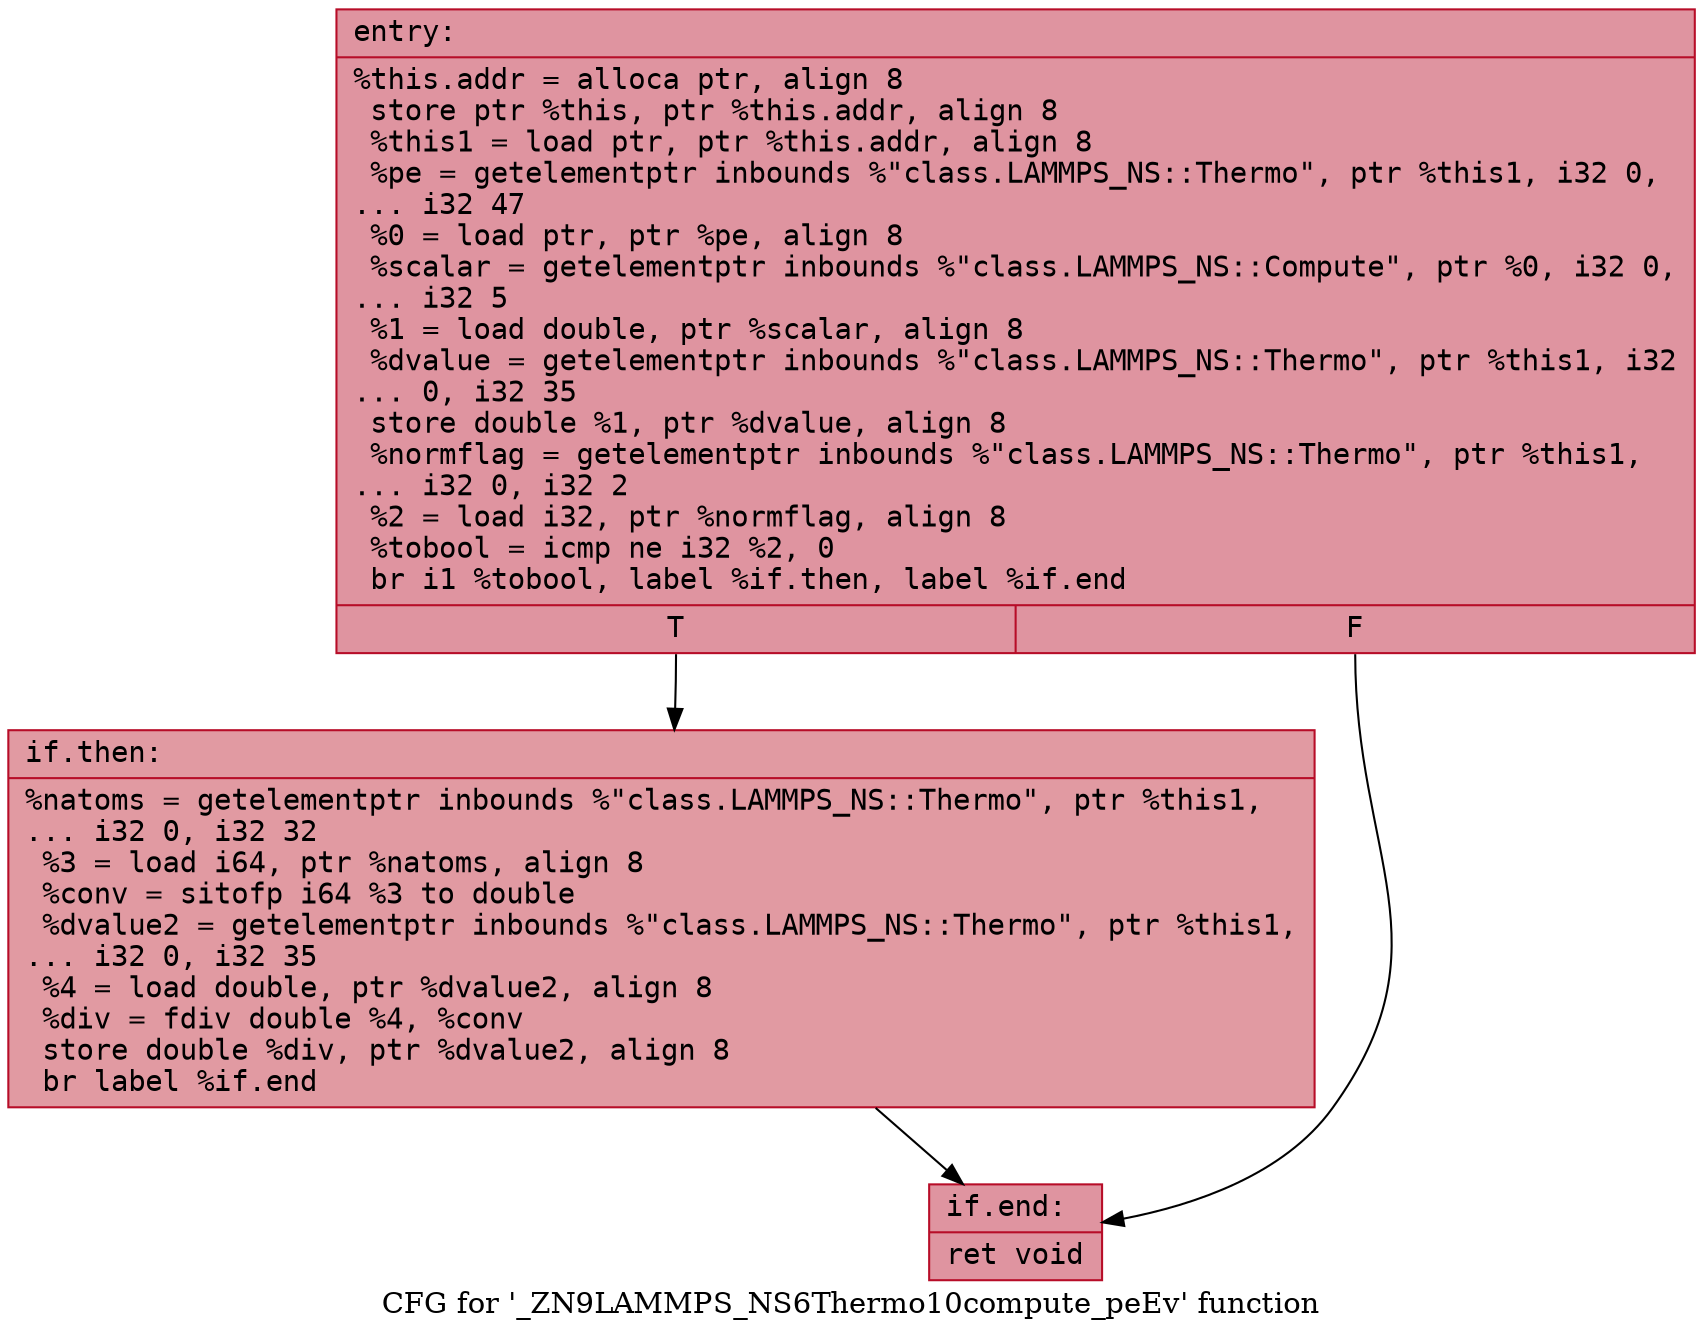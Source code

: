 digraph "CFG for '_ZN9LAMMPS_NS6Thermo10compute_peEv' function" {
	label="CFG for '_ZN9LAMMPS_NS6Thermo10compute_peEv' function";

	Node0x55bd404cb2d0 [shape=record,color="#b70d28ff", style=filled, fillcolor="#b70d2870" fontname="Courier",label="{entry:\l|  %this.addr = alloca ptr, align 8\l  store ptr %this, ptr %this.addr, align 8\l  %this1 = load ptr, ptr %this.addr, align 8\l  %pe = getelementptr inbounds %\"class.LAMMPS_NS::Thermo\", ptr %this1, i32 0,\l... i32 47\l  %0 = load ptr, ptr %pe, align 8\l  %scalar = getelementptr inbounds %\"class.LAMMPS_NS::Compute\", ptr %0, i32 0,\l... i32 5\l  %1 = load double, ptr %scalar, align 8\l  %dvalue = getelementptr inbounds %\"class.LAMMPS_NS::Thermo\", ptr %this1, i32\l... 0, i32 35\l  store double %1, ptr %dvalue, align 8\l  %normflag = getelementptr inbounds %\"class.LAMMPS_NS::Thermo\", ptr %this1,\l... i32 0, i32 2\l  %2 = load i32, ptr %normflag, align 8\l  %tobool = icmp ne i32 %2, 0\l  br i1 %tobool, label %if.then, label %if.end\l|{<s0>T|<s1>F}}"];
	Node0x55bd404cb2d0:s0 -> Node0x55bd404cbaa0[tooltip="entry -> if.then\nProbability 62.50%" ];
	Node0x55bd404cb2d0:s1 -> Node0x55bd404cbb10[tooltip="entry -> if.end\nProbability 37.50%" ];
	Node0x55bd404cbaa0 [shape=record,color="#b70d28ff", style=filled, fillcolor="#bb1b2c70" fontname="Courier",label="{if.then:\l|  %natoms = getelementptr inbounds %\"class.LAMMPS_NS::Thermo\", ptr %this1,\l... i32 0, i32 32\l  %3 = load i64, ptr %natoms, align 8\l  %conv = sitofp i64 %3 to double\l  %dvalue2 = getelementptr inbounds %\"class.LAMMPS_NS::Thermo\", ptr %this1,\l... i32 0, i32 35\l  %4 = load double, ptr %dvalue2, align 8\l  %div = fdiv double %4, %conv\l  store double %div, ptr %dvalue2, align 8\l  br label %if.end\l}"];
	Node0x55bd404cbaa0 -> Node0x55bd404cbb10[tooltip="if.then -> if.end\nProbability 100.00%" ];
	Node0x55bd404cbb10 [shape=record,color="#b70d28ff", style=filled, fillcolor="#b70d2870" fontname="Courier",label="{if.end:\l|  ret void\l}"];
}
